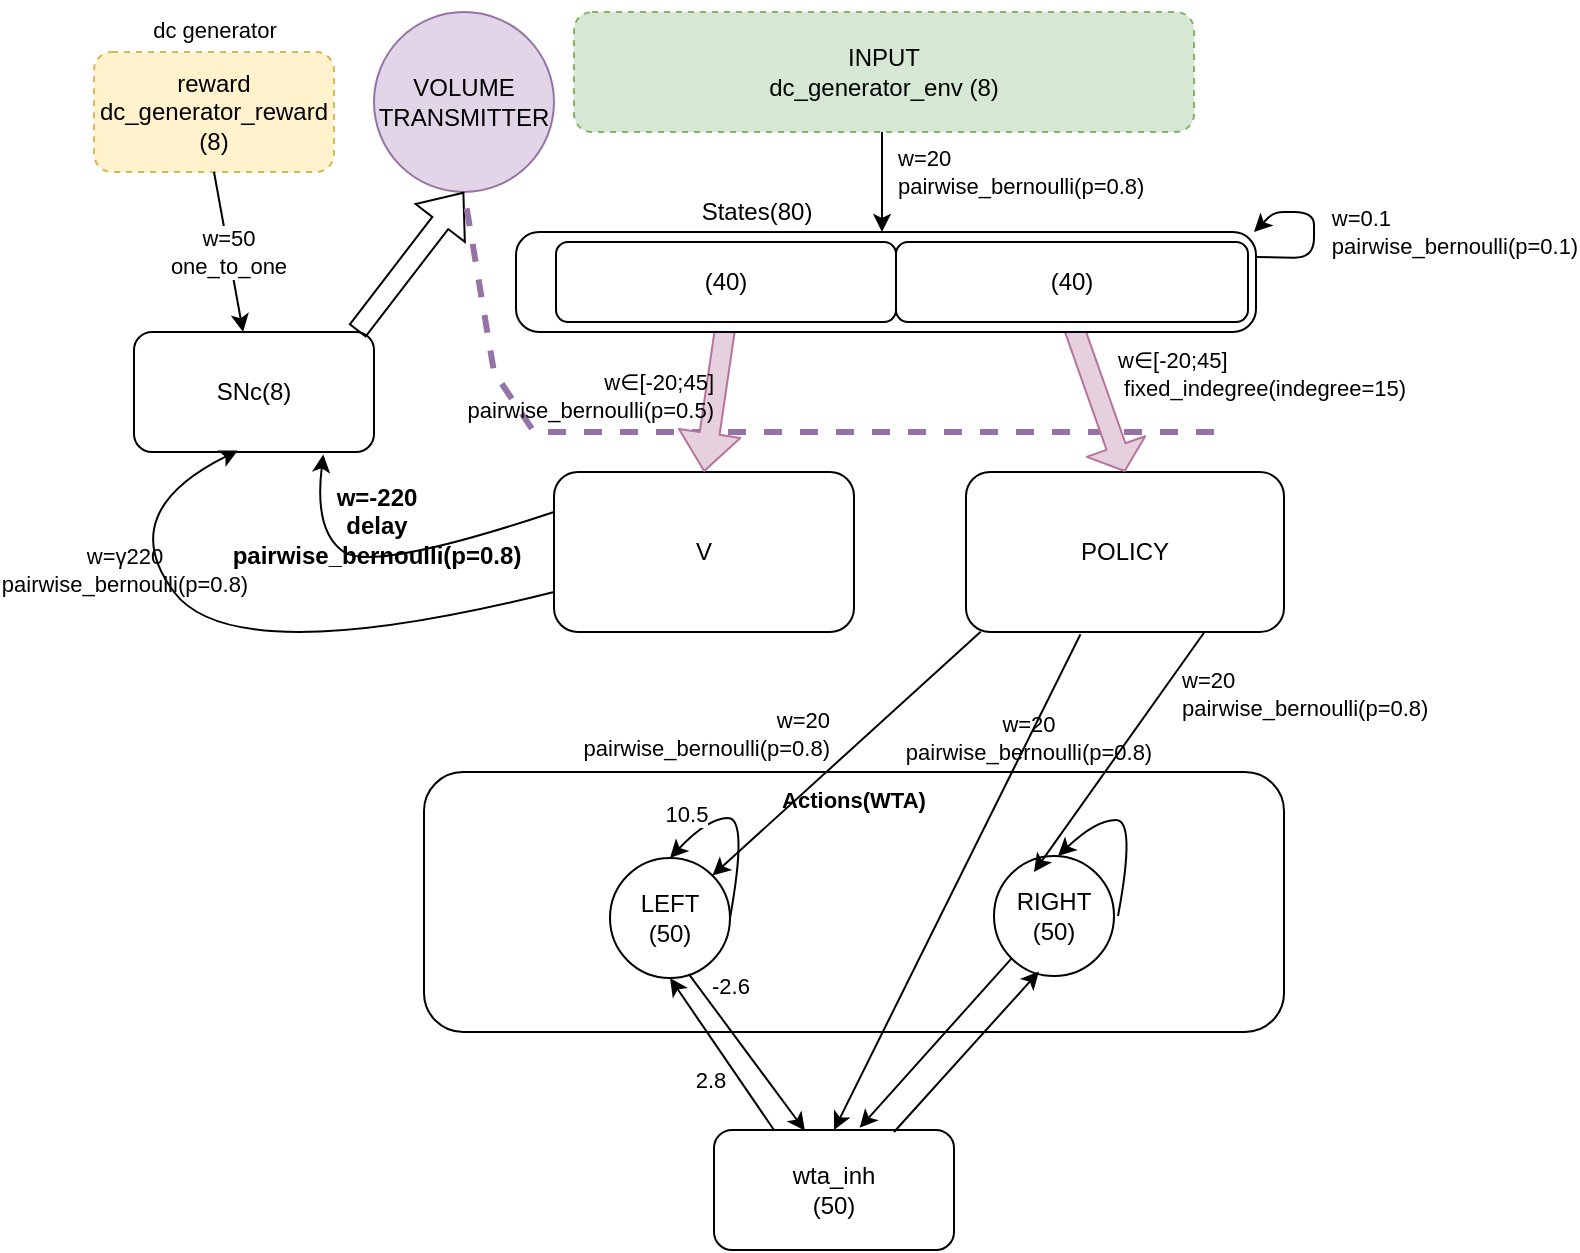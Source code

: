 <mxfile version="20.8.23" type="device"><diagram id="TqJKKpAt_f0XUR_mfn19" name="Page-1"><mxGraphModel dx="1740" dy="455" grid="1" gridSize="10" guides="1" tooltips="1" connect="1" arrows="1" fold="1" page="1" pageScale="1" pageWidth="827" pageHeight="1169" math="0" shadow="0"><root><mxCell id="0"/><mxCell id="1" parent="0"/><mxCell id="GTqaI5zs6q6qDNkmL9B8-56" value="&lt;span style=&quot;color: rgb(0, 0, 0); font-family: Helvetica; font-size: 11px; font-style: normal; font-variant-ligatures: normal; font-variant-caps: normal; font-weight: 400; letter-spacing: normal; orphans: 2; text-indent: 0px; text-transform: none; widows: 2; word-spacing: 0px; -webkit-text-stroke-width: 0px; text-decoration-thickness: initial; text-decoration-style: initial; text-decoration-color: initial; float: none; display: inline !important;&quot;&gt;w=20&lt;br&gt;&lt;/span&gt;pairwise_bernoulli(p=0.8)" style="rounded=1;orthogonalLoop=1;jettySize=auto;html=1;entryX=0.5;entryY=0;entryDx=0;entryDy=0;labelBackgroundColor=none;align=left;" parent="1" edge="1"><mxGeometry x="-0.2" y="6" relative="1" as="geometry"><mxPoint x="404" y="90" as="sourcePoint"/><mxPoint x="404" y="140" as="targetPoint"/><mxPoint as="offset"/></mxGeometry></mxCell><mxCell id="GTqaI5zs6q6qDNkmL9B8-55" value="INPUT&lt;br&gt;dc_generator_env (8)" style="rounded=1;whiteSpace=wrap;html=1;dashed=1;fillColor=#d5e8d4;strokeColor=#82b366;" parent="1" vertex="1"><mxGeometry x="250" y="30" width="310" height="60" as="geometry"/></mxCell><mxCell id="GTqaI5zs6q6qDNkmL9B8-58" value="reward&lt;br&gt;dc_generator_reward&lt;br&gt;(8)" style="rounded=1;whiteSpace=wrap;html=1;dashed=1;fillColor=#fff2cc;strokeColor=#d6b656;" parent="1" vertex="1"><mxGeometry x="10" y="50" width="120" height="60" as="geometry"/></mxCell><mxCell id="GTqaI5zs6q6qDNkmL9B8-59" value="SNc(8)" style="rounded=1;whiteSpace=wrap;html=1;" parent="1" vertex="1"><mxGeometry x="30" y="190" width="120" height="60" as="geometry"/></mxCell><mxCell id="GTqaI5zs6q6qDNkmL9B8-60" value="VOLUME&lt;br&gt;TRANSMITTER" style="ellipse;whiteSpace=wrap;html=1;aspect=fixed;fillColor=#e1d5e7;strokeColor=#9673a6;" parent="1" vertex="1"><mxGeometry x="150" y="30" width="90" height="90" as="geometry"/></mxCell><mxCell id="GTqaI5zs6q6qDNkmL9B8-63" value="&lt;font size=&quot;1&quot; style=&quot;&quot;&gt;&lt;b style=&quot;font-size: 11px;&quot;&gt;Actions(WTA)&lt;/b&gt;&lt;/font&gt;" style="rounded=1;whiteSpace=wrap;html=1;verticalAlign=top;" parent="1" vertex="1"><mxGeometry x="175" y="410" width="430" height="130" as="geometry"/></mxCell><mxCell id="GTqaI5zs6q6qDNkmL9B8-64" value="LEFT&lt;br&gt;(50)" style="ellipse;whiteSpace=wrap;html=1;aspect=fixed;verticalAlign=middle;" parent="1" vertex="1"><mxGeometry x="268" y="453" width="60" height="60" as="geometry"/></mxCell><mxCell id="GTqaI5zs6q6qDNkmL9B8-67" value="RIGHT&lt;br&gt;(50)" style="ellipse;whiteSpace=wrap;html=1;aspect=fixed;verticalAlign=middle;" parent="1" vertex="1"><mxGeometry x="460" y="452" width="60" height="60" as="geometry"/></mxCell><mxCell id="GTqaI5zs6q6qDNkmL9B8-71" value="" style="curved=1;endArrow=classic;html=1;rounded=0;exitX=1;exitY=0.5;exitDx=0;exitDy=0;entryX=0.5;entryY=0;entryDx=0;entryDy=0;" parent="1" source="GTqaI5zs6q6qDNkmL9B8-64" target="GTqaI5zs6q6qDNkmL9B8-64" edge="1"><mxGeometry width="50" height="50" relative="1" as="geometry"><mxPoint x="303" y="442" as="sourcePoint"/><mxPoint x="353" y="392" as="targetPoint"/><Array as="points"><mxPoint x="337" y="433"/><mxPoint x="317" y="433"/></Array></mxGeometry></mxCell><mxCell id="GTqaI5zs6q6qDNkmL9B8-72" value="10.5" style="edgeLabel;html=1;align=center;verticalAlign=middle;resizable=0;points=[];" parent="GTqaI5zs6q6qDNkmL9B8-71" vertex="1" connectable="0"><mxGeometry x="-0.171" y="2" relative="1" as="geometry"><mxPoint x="-28" y="-12" as="offset"/></mxGeometry></mxCell><mxCell id="GTqaI5zs6q6qDNkmL9B8-77" value="" style="curved=1;endArrow=classic;html=1;rounded=0;" parent="1" edge="1"><mxGeometry width="50" height="50" relative="1" as="geometry"><mxPoint x="522" y="482" as="sourcePoint"/><mxPoint x="492" y="452" as="targetPoint"/><Array as="points"><mxPoint x="531" y="434"/><mxPoint x="511" y="434"/></Array></mxGeometry></mxCell><mxCell id="GTqaI5zs6q6qDNkmL9B8-81" value="wta_inh&lt;br&gt;(50)" style="rounded=1;whiteSpace=wrap;html=1;" parent="1" vertex="1"><mxGeometry x="320" y="589" width="120" height="60" as="geometry"/></mxCell><mxCell id="GTqaI5zs6q6qDNkmL9B8-84" value="2.8" style="endArrow=classic;html=1;rounded=0;exitX=0.25;exitY=0;exitDx=0;exitDy=0;entryX=0.5;entryY=1;entryDx=0;entryDy=0;labelBackgroundColor=none;" parent="1" source="GTqaI5zs6q6qDNkmL9B8-81" target="GTqaI5zs6q6qDNkmL9B8-64" edge="1"><mxGeometry x="-0.138" y="12" width="50" height="50" relative="1" as="geometry"><mxPoint x="390" y="430" as="sourcePoint"/><mxPoint x="440" y="380" as="targetPoint"/><mxPoint y="1" as="offset"/></mxGeometry></mxCell><mxCell id="GTqaI5zs6q6qDNkmL9B8-86" value="" style="endArrow=classic;html=1;rounded=0;entryX=0.375;entryY=0.962;entryDx=0;entryDy=0;entryPerimeter=0;" parent="1" target="GTqaI5zs6q6qDNkmL9B8-67" edge="1"><mxGeometry width="50" height="50" relative="1" as="geometry"><mxPoint x="410" y="590" as="sourcePoint"/><mxPoint x="480" y="510" as="targetPoint"/></mxGeometry></mxCell><mxCell id="GTqaI5zs6q6qDNkmL9B8-88" value="" style="endArrow=classic;html=1;rounded=0;entryX=0.379;entryY=0.006;entryDx=0;entryDy=0;exitX=0.657;exitY=0.967;exitDx=0;exitDy=0;exitPerimeter=0;entryPerimeter=0;" parent="1" source="GTqaI5zs6q6qDNkmL9B8-64" target="GTqaI5zs6q6qDNkmL9B8-81" edge="1"><mxGeometry width="50" height="50" relative="1" as="geometry"><mxPoint x="390" y="430" as="sourcePoint"/><mxPoint x="440" y="380" as="targetPoint"/></mxGeometry></mxCell><mxCell id="GTqaI5zs6q6qDNkmL9B8-100" value="-2.6" style="edgeLabel;html=1;align=center;verticalAlign=middle;resizable=0;points=[];fontSize=11;labelBackgroundColor=none;" parent="GTqaI5zs6q6qDNkmL9B8-88" vertex="1" connectable="0"><mxGeometry x="-0.531" y="3" relative="1" as="geometry"><mxPoint x="4" y="-11" as="offset"/></mxGeometry></mxCell><mxCell id="GTqaI5zs6q6qDNkmL9B8-90" value="" style="endArrow=classic;html=1;rounded=0;entryX=0.607;entryY=-0.018;entryDx=0;entryDy=0;entryPerimeter=0;exitX=0;exitY=1;exitDx=0;exitDy=0;" parent="1" target="GTqaI5zs6q6qDNkmL9B8-81" edge="1" source="GTqaI5zs6q6qDNkmL9B8-67"><mxGeometry width="50" height="50" relative="1" as="geometry"><mxPoint x="420" y="510" as="sourcePoint"/><mxPoint x="371.64" y="569.22" as="targetPoint"/></mxGeometry></mxCell><mxCell id="GTqaI5zs6q6qDNkmL9B8-93" value="" style="shape=flexArrow;endArrow=classic;html=1;rounded=0;exitX=0.93;exitY=-0.007;exitDx=0;exitDy=0;entryX=0.5;entryY=1;entryDx=0;entryDy=0;exitPerimeter=0;" parent="1" source="GTqaI5zs6q6qDNkmL9B8-59" target="GTqaI5zs6q6qDNkmL9B8-60" edge="1"><mxGeometry width="50" height="50" relative="1" as="geometry"><mxPoint x="390" y="430" as="sourcePoint"/><mxPoint x="130" y="170" as="targetPoint"/></mxGeometry></mxCell><mxCell id="GTqaI5zs6q6qDNkmL9B8-94" value="w=50&lt;br&gt;one_to_one" style="endArrow=classic;html=1;rounded=0;exitX=0.5;exitY=1;exitDx=0;exitDy=0;" parent="1" source="GTqaI5zs6q6qDNkmL9B8-58" target="GTqaI5zs6q6qDNkmL9B8-59" edge="1"><mxGeometry width="50" height="50" relative="1" as="geometry"><mxPoint x="390" y="330" as="sourcePoint"/><mxPoint x="440" y="280" as="targetPoint"/></mxGeometry></mxCell><mxCell id="GTqaI5zs6q6qDNkmL9B8-96" value="w=γ220&lt;br&gt;pairwise_bernoulli(p=0.8)" style="curved=1;endArrow=classic;html=1;rounded=0;exitX=0;exitY=0.75;exitDx=0;exitDy=0;entryX=0.433;entryY=0.987;entryDx=0;entryDy=0;entryPerimeter=0;labelBackgroundColor=none;" parent="1" source="ir1nCvAuPsAduE5Pnbx1-5" target="GTqaI5zs6q6qDNkmL9B8-59" edge="1"><mxGeometry x="0.425" y="13" width="50" height="50" relative="1" as="geometry"><mxPoint x="60" y="330" as="sourcePoint"/><mxPoint x="110" y="280" as="targetPoint"/><Array as="points"><mxPoint x="80" y="360"/><mxPoint x="20" y="280"/></Array><mxPoint x="-1" as="offset"/></mxGeometry></mxCell><mxCell id="GTqaI5zs6q6qDNkmL9B8-97" value="w=-220&lt;br style=&quot;font-size: 12px;&quot;&gt;delay&lt;br&gt;pairwise_bernoulli(p=0.8)" style="curved=1;endArrow=classic;html=1;rounded=0;exitX=0;exitY=0.25;exitDx=0;exitDy=0;entryX=0.597;entryY=1.02;entryDx=0;entryDy=0;entryPerimeter=0;fontStyle=1;fontSize=12;labelBackgroundColor=none;" parent="1" edge="1" source="ir1nCvAuPsAduE5Pnbx1-5"><mxGeometry x="0.022" y="-22" width="50" height="50" relative="1" as="geometry"><mxPoint x="113" y="360" as="sourcePoint"/><mxPoint x="124.64" y="251.2" as="targetPoint"/><Array as="points"><mxPoint x="150" y="310"/><mxPoint x="120" y="290"/></Array><mxPoint as="offset"/></mxGeometry></mxCell><mxCell id="GTqaI5zs6q6qDNkmL9B8-109" value="dc generator" style="text;html=1;align=center;verticalAlign=middle;resizable=0;points=[];autosize=1;strokeColor=none;fillColor=none;fontSize=11;" parent="1" vertex="1"><mxGeometry x="25" y="24" width="90" height="30" as="geometry"/></mxCell><mxCell id="3" value="" style="endArrow=none;dashed=1;html=1;rounded=0;entryX=0.5;entryY=1;entryDx=0;entryDy=0;fillColor=#e1d5e7;strokeColor=#9673a6;strokeWidth=3;" parent="1" target="GTqaI5zs6q6qDNkmL9B8-60" edge="1"><mxGeometry width="50" height="50" relative="1" as="geometry"><mxPoint x="570" y="240" as="sourcePoint"/><mxPoint x="205" y="130" as="targetPoint"/><Array as="points"><mxPoint x="230" y="240"/><mxPoint x="210" y="210"/></Array></mxGeometry></mxCell><mxCell id="ir1nCvAuPsAduE5Pnbx1-5" value="V" style="rounded=1;whiteSpace=wrap;html=1;" vertex="1" parent="1"><mxGeometry x="240" y="260" width="150" height="80" as="geometry"/></mxCell><mxCell id="ir1nCvAuPsAduE5Pnbx1-6" value="POLICY" style="rounded=1;whiteSpace=wrap;html=1;" vertex="1" parent="1"><mxGeometry x="446" y="260" width="159" height="80" as="geometry"/></mxCell><mxCell id="ir1nCvAuPsAduE5Pnbx1-7" value="w∈[-20;45]&lt;br&gt;&lt;div style=&quot;&quot;&gt;&lt;span style=&quot;background-color: initial;&quot;&gt;&amp;nbsp;fixed_indegree&lt;/span&gt;&lt;span style=&quot;background-color: initial;&quot;&gt;(indegree=15)&lt;/span&gt;&lt;/div&gt;" style="endArrow=classic;html=1;curved=1;exitX=0.5;exitY=1;exitDx=0;exitDy=0;entryX=0.5;entryY=0;entryDx=0;entryDy=0;labelBackgroundColor=none;shape=flexArrow;endSize=4;startSize=2;strokeColor=#B5739D;fillColor=#E6D0DE;align=left;" edge="1" parent="1" source="ir1nCvAuPsAduE5Pnbx1-12" target="ir1nCvAuPsAduE5Pnbx1-6"><mxGeometry x="-0.202" y="11" width="50" height="50" relative="1" as="geometry"><mxPoint x="390" y="330" as="sourcePoint"/><mxPoint x="440" y="280" as="targetPoint"/><mxPoint as="offset"/></mxGeometry></mxCell><mxCell id="ir1nCvAuPsAduE5Pnbx1-10" value="w∈[-20;45]&lt;br&gt;pairwise_bernoulli(p=0.5)" style="endArrow=classic;html=1;curved=1;exitX=0.5;exitY=1;exitDx=0;exitDy=0;entryX=0.5;entryY=0;entryDx=0;entryDy=0;labelBackgroundColor=none;shape=flexArrow;fillColor=#E6D0DE;strokeColor=#B5739D;align=right;" edge="1" parent="1" source="ir1nCvAuPsAduE5Pnbx1-11" target="ir1nCvAuPsAduE5Pnbx1-5"><mxGeometry x="-0.004" width="50" height="50" relative="1" as="geometry"><mxPoint x="390" y="330" as="sourcePoint"/><mxPoint x="440" y="280" as="targetPoint"/><mxPoint as="offset"/></mxGeometry></mxCell><mxCell id="ir1nCvAuPsAduE5Pnbx1-13" value="States(80)" style="text;html=1;align=center;verticalAlign=middle;resizable=0;points=[];autosize=1;strokeColor=none;fillColor=none;" vertex="1" parent="1"><mxGeometry x="301" y="115" width="80" height="30" as="geometry"/></mxCell><mxCell id="ir1nCvAuPsAduE5Pnbx1-14" value="" style="group" vertex="1" connectable="0" parent="1"><mxGeometry x="221" y="140" width="370" height="50" as="geometry"/></mxCell><mxCell id="GTqaI5zs6q6qDNkmL9B8-1" value="" style="rounded=1;whiteSpace=wrap;html=1;verticalAlign=top;arcSize=23;" parent="ir1nCvAuPsAduE5Pnbx1-14" vertex="1"><mxGeometry width="370" height="50" as="geometry"/></mxCell><mxCell id="ir1nCvAuPsAduE5Pnbx1-11" value="(40)" style="rounded=1;whiteSpace=wrap;html=1;" vertex="1" parent="ir1nCvAuPsAduE5Pnbx1-14"><mxGeometry x="20" y="5" width="170" height="40" as="geometry"/></mxCell><mxCell id="ir1nCvAuPsAduE5Pnbx1-12" value="(40)" style="rounded=1;whiteSpace=wrap;html=1;" vertex="1" parent="ir1nCvAuPsAduE5Pnbx1-14"><mxGeometry x="190" y="5" width="176" height="40" as="geometry"/></mxCell><mxCell id="ir1nCvAuPsAduE5Pnbx1-17" value="&lt;div style=&quot;text-align: left;&quot;&gt;&lt;span style=&quot;background-color: initial;&quot;&gt;w=0.1&lt;/span&gt;&lt;/div&gt;&lt;span style=&quot;color: rgb(0, 0, 0); font-family: Helvetica; font-size: 11px; font-style: normal; font-variant-ligatures: normal; font-variant-caps: normal; font-weight: 400; letter-spacing: normal; orphans: 2; text-indent: 0px; text-transform: none; widows: 2; word-spacing: 0px; -webkit-text-stroke-width: 0px; text-decoration-thickness: initial; text-decoration-style: initial; text-decoration-color: initial; float: none; display: inline !important;&quot;&gt;&lt;div style=&quot;text-align: left;&quot;&gt;&lt;span style=&quot;background-color: initial;&quot;&gt;pairwise_bernoulli(p=0.1)&lt;/span&gt;&lt;/div&gt;&lt;/span&gt;" style="endArrow=classic;html=1;exitX=1;exitY=0.25;exitDx=0;exitDy=0;rounded=1;labelBackgroundColor=none;" edge="1" parent="1" source="GTqaI5zs6q6qDNkmL9B8-1"><mxGeometry x="-0.025" y="-70" width="50" height="50" relative="1" as="geometry"><mxPoint x="520" y="200" as="sourcePoint"/><mxPoint x="590" y="140" as="targetPoint"/><Array as="points"><mxPoint x="620" y="153"/><mxPoint x="620" y="130"/><mxPoint x="600" y="130"/></Array><mxPoint as="offset"/></mxGeometry></mxCell><mxCell id="ir1nCvAuPsAduE5Pnbx1-19" value="" style="endArrow=classic;html=1;rounded=1;labelBackgroundColor=none;strokeColor=#000000;fontColor=#B266FF;fillColor=none;exitX=0.046;exitY=0.998;exitDx=0;exitDy=0;entryX=1;entryY=0;entryDx=0;entryDy=0;exitPerimeter=0;" edge="1" parent="1" source="ir1nCvAuPsAduE5Pnbx1-6" target="GTqaI5zs6q6qDNkmL9B8-64"><mxGeometry width="50" height="50" relative="1" as="geometry"><mxPoint x="370" y="410" as="sourcePoint"/><mxPoint x="420" y="360" as="targetPoint"/></mxGeometry></mxCell><mxCell id="ir1nCvAuPsAduE5Pnbx1-22" value="&lt;font color=&quot;#000000&quot;&gt;w=20&lt;br&gt;pairwise_bernoulli(p=0.8)&lt;br&gt;&lt;/font&gt;" style="edgeLabel;html=1;align=right;verticalAlign=middle;resizable=0;points=[];fontColor=#B266FF;labelBackgroundColor=none;" vertex="1" connectable="0" parent="ir1nCvAuPsAduE5Pnbx1-19"><mxGeometry x="-0.168" y="1" relative="1" as="geometry"><mxPoint x="-20" y="-1" as="offset"/></mxGeometry></mxCell><mxCell id="ir1nCvAuPsAduE5Pnbx1-20" value="" style="endArrow=classic;html=1;rounded=1;labelBackgroundColor=none;strokeColor=#000000;fontColor=#B266FF;fillColor=none;exitX=0.75;exitY=1;exitDx=0;exitDy=0;entryX=0.333;entryY=0.133;entryDx=0;entryDy=0;entryPerimeter=0;" edge="1" parent="1" source="ir1nCvAuPsAduE5Pnbx1-6" target="GTqaI5zs6q6qDNkmL9B8-67"><mxGeometry width="50" height="50" relative="1" as="geometry"><mxPoint x="536" y="350" as="sourcePoint"/><mxPoint x="329" y="472" as="targetPoint"/></mxGeometry></mxCell><mxCell id="ir1nCvAuPsAduE5Pnbx1-24" value="w=20&lt;br style=&quot;border-color: var(--border-color);&quot;&gt;pairwise_bernoulli(p=0.8)" style="edgeLabel;html=1;align=left;verticalAlign=middle;resizable=0;points=[];fontColor=#000000;labelBackgroundColor=none;" vertex="1" connectable="0" parent="ir1nCvAuPsAduE5Pnbx1-20"><mxGeometry x="-0.595" y="1" relative="1" as="geometry"><mxPoint x="3" y="6" as="offset"/></mxGeometry></mxCell><mxCell id="ir1nCvAuPsAduE5Pnbx1-21" value="" style="endArrow=classic;html=1;rounded=1;labelBackgroundColor=none;strokeColor=#000000;fontColor=#B266FF;fillColor=none;exitX=0.36;exitY=1.014;exitDx=0;exitDy=0;entryX=0.5;entryY=0;entryDx=0;entryDy=0;exitPerimeter=0;" edge="1" parent="1" source="ir1nCvAuPsAduE5Pnbx1-6" target="GTqaI5zs6q6qDNkmL9B8-81"><mxGeometry width="50" height="50" relative="1" as="geometry"><mxPoint x="536" y="350" as="sourcePoint"/><mxPoint x="490" y="470" as="targetPoint"/></mxGeometry></mxCell><mxCell id="ir1nCvAuPsAduE5Pnbx1-23" value="w=20&lt;br style=&quot;border-color: var(--border-color);&quot;&gt;pairwise_bernoulli(p=0.8)" style="edgeLabel;html=1;align=center;verticalAlign=middle;resizable=0;points=[];fontColor=#000000;labelBackgroundColor=none;" vertex="1" connectable="0" parent="ir1nCvAuPsAduE5Pnbx1-21"><mxGeometry x="-0.579" y="-1" relative="1" as="geometry"><mxPoint as="offset"/></mxGeometry></mxCell></root></mxGraphModel></diagram></mxfile>